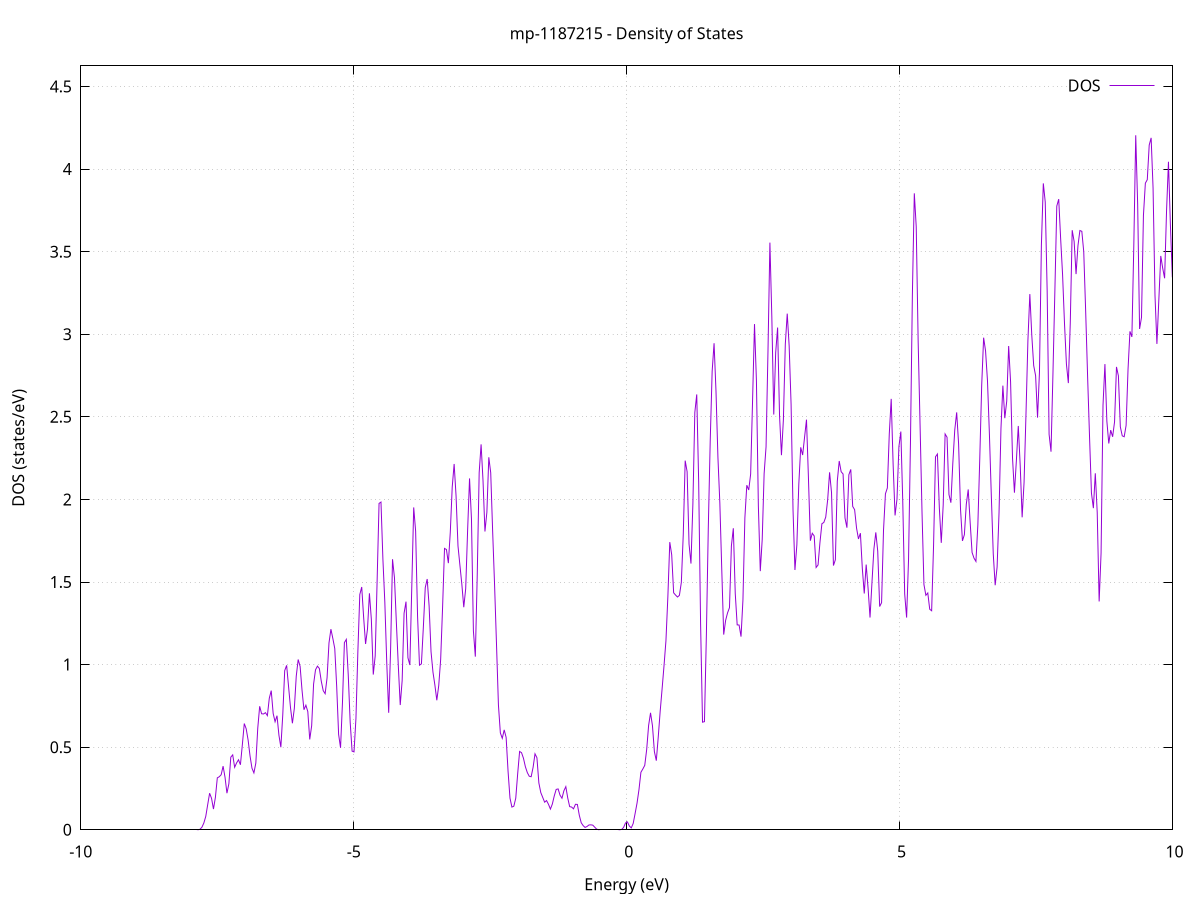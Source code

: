 set title 'mp-1187215 - Density of States'
set xlabel 'Energy (eV)'
set ylabel 'DOS (states/eV)'
set grid
set xrange [-10:10]
set yrange [0:4.625]
set xzeroaxis lt -1
set terminal png size 800,600
set output 'mp-1187215_dos_gnuplot.png'
plot '-' using 1:2 with lines title 'DOS'
-31.273100 0.000000
-31.237800 0.000000
-31.202600 0.000000
-31.167300 0.000000
-31.132000 0.000000
-31.096700 0.000000
-31.061500 0.000000
-31.026200 0.000000
-30.990900 0.000000
-30.955600 0.000000
-30.920400 0.000000
-30.885100 0.000000
-30.849800 0.000000
-30.814500 0.000000
-30.779300 0.000000
-30.744000 0.000000
-30.708700 0.000000
-30.673500 0.000000
-30.638200 0.000000
-30.602900 0.000000
-30.567600 0.000000
-30.532400 0.000000
-30.497100 0.000000
-30.461800 0.000000
-30.426500 0.000000
-30.391300 0.000000
-30.356000 0.000000
-30.320700 0.000000
-30.285400 0.000000
-30.250200 0.000000
-30.214900 0.000000
-30.179600 0.000000
-30.144400 0.000000
-30.109100 0.000000
-30.073800 0.000000
-30.038500 0.000000
-30.003300 0.000000
-29.968000 0.000000
-29.932700 0.000000
-29.897400 0.000000
-29.862200 0.000000
-29.826900 0.000000
-29.791600 0.000000
-29.756300 0.000000
-29.721100 0.000000
-29.685800 0.000000
-29.650500 0.000000
-29.615300 0.000000
-29.580000 0.000000
-29.544700 0.000000
-29.509400 0.000000
-29.474200 0.000000
-29.438900 0.000000
-29.403600 0.000000
-29.368300 0.000000
-29.333100 0.000000
-29.297800 0.000000
-29.262500 0.000000
-29.227200 0.000000
-29.192000 0.000000
-29.156700 0.000000
-29.121400 0.000000
-29.086200 0.000000
-29.050900 0.000000
-29.015600 0.000000
-28.980300 0.000000
-28.945100 0.000000
-28.909800 0.000000
-28.874500 0.000000
-28.839200 0.000000
-28.804000 0.000000
-28.768700 0.000000
-28.733400 0.000000
-28.698100 0.000000
-28.662900 0.000000
-28.627600 0.000000
-28.592300 0.000000
-28.557100 0.000000
-28.521800 0.000000
-28.486500 0.000000
-28.451200 0.000000
-28.416000 0.000000
-28.380700 0.000000
-28.345400 0.000000
-28.310100 0.000000
-28.274900 0.000000
-28.239600 0.000000
-28.204300 0.001400
-28.169000 0.064200
-28.133800 1.195400
-28.098500 9.196300
-28.063200 29.992400
-28.028000 43.701500
-27.992700 35.822700
-27.957400 27.526700
-27.922100 16.943000
-27.886900 5.019200
-27.851600 0.607800
-27.816300 0.029000
-27.781000 0.000500
-27.745800 0.000000
-27.710500 0.000000
-27.675200 0.000000
-27.639900 0.000000
-27.604700 0.000000
-27.569400 0.000000
-27.534100 0.000000
-27.498900 0.000000
-27.463600 0.000000
-27.428300 0.000000
-27.393000 0.000000
-27.357800 0.000000
-27.322500 0.000000
-27.287200 0.000000
-27.251900 0.000000
-27.216700 0.000000
-27.181400 0.000000
-27.146100 0.000000
-27.110800 0.000000
-27.075600 0.000000
-27.040300 0.000000
-27.005000 0.000000
-26.969800 0.000000
-26.934500 0.000000
-26.899200 0.000000
-26.863900 0.000000
-26.828700 0.000000
-26.793400 0.000000
-26.758100 0.000000
-26.722800 0.000000
-26.687600 0.000000
-26.652300 0.000000
-26.617000 0.000000
-26.581700 0.000000
-26.546500 0.000000
-26.511200 0.000000
-26.475900 0.000000
-26.440700 0.000000
-26.405400 0.000000
-26.370100 0.000000
-26.334800 0.000000
-26.299600 0.000000
-26.264300 0.000000
-26.229000 0.000000
-26.193700 0.000000
-26.158500 0.000000
-26.123200 0.000000
-26.087900 0.000000
-26.052600 0.000000
-26.017400 0.000000
-25.982100 0.000000
-25.946800 0.000000
-25.911600 0.000000
-25.876300 0.000000
-25.841000 0.000000
-25.805700 0.000000
-25.770500 0.000000
-25.735200 0.000000
-25.699900 0.000000
-25.664600 0.000000
-25.629400 0.000000
-25.594100 0.000000
-25.558800 0.000000
-25.523500 0.000000
-25.488300 0.000000
-25.453000 0.000000
-25.417700 0.000000
-25.382500 0.000000
-25.347200 0.000000
-25.311900 0.000000
-25.276600 0.000000
-25.241400 0.000000
-25.206100 0.000000
-25.170800 0.000000
-25.135500 0.000000
-25.100300 0.000000
-25.065000 0.000000
-25.029700 0.000000
-24.994400 0.000000
-24.959200 0.000000
-24.923900 0.000000
-24.888600 0.000000
-24.853400 0.000000
-24.818100 0.000000
-24.782800 0.000000
-24.747500 0.000000
-24.712300 0.000000
-24.677000 0.000000
-24.641700 0.000000
-24.606400 0.000000
-24.571200 0.000000
-24.535900 0.000000
-24.500600 0.000000
-24.465300 0.000000
-24.430100 0.000000
-24.394800 0.000000
-24.359500 0.000000
-24.324300 0.000000
-24.289000 0.000000
-24.253700 0.000000
-24.218400 0.000000
-24.183200 0.000000
-24.147900 0.000000
-24.112600 0.000000
-24.077300 0.000000
-24.042100 0.000000
-24.006800 0.000000
-23.971500 0.000000
-23.936200 0.000000
-23.901000 0.000000
-23.865700 0.000000
-23.830400 0.000000
-23.795200 0.000000
-23.759900 0.000000
-23.724600 0.000000
-23.689300 0.000000
-23.654100 0.000000
-23.618800 0.000000
-23.583500 0.000000
-23.548200 0.000000
-23.513000 0.000000
-23.477700 0.000000
-23.442400 0.000000
-23.407100 0.000000
-23.371900 0.000000
-23.336600 0.000000
-23.301300 0.000000
-23.266100 0.000000
-23.230800 0.000000
-23.195500 0.000000
-23.160200 0.000000
-23.125000 0.000000
-23.089700 0.000000
-23.054400 0.000000
-23.019100 0.000000
-22.983900 0.000000
-22.948600 0.000000
-22.913300 0.000000
-22.878000 0.000000
-22.842800 0.000000
-22.807500 0.000000
-22.772200 0.000000
-22.737000 0.000000
-22.701700 0.000000
-22.666400 0.000000
-22.631100 0.000000
-22.595900 0.000000
-22.560600 0.000000
-22.525300 0.000000
-22.490000 0.000000
-22.454800 0.000000
-22.419500 0.000000
-22.384200 0.000000
-22.348900 0.000000
-22.313700 0.000000
-22.278400 0.000000
-22.243100 0.000000
-22.207900 0.000000
-22.172600 0.000000
-22.137300 0.000000
-22.102000 0.000000
-22.066800 0.000000
-22.031500 0.000000
-21.996200 0.000000
-21.960900 0.000000
-21.925700 0.000000
-21.890400 0.000000
-21.855100 0.000000
-21.819800 0.000000
-21.784600 0.000000
-21.749300 0.000000
-21.714000 0.000000
-21.678800 0.000000
-21.643500 0.000000
-21.608200 0.000000
-21.572900 0.000000
-21.537700 0.000000
-21.502400 0.000000
-21.467100 0.000000
-21.431800 0.000000
-21.396600 0.000000
-21.361300 0.000000
-21.326000 0.000000
-21.290700 0.000000
-21.255500 0.000000
-21.220200 0.000000
-21.184900 0.000000
-21.149700 0.000000
-21.114400 0.000000
-21.079100 0.000000
-21.043800 0.000000
-21.008600 0.000000
-20.973300 0.000000
-20.938000 0.000000
-20.902700 0.000000
-20.867500 0.000000
-20.832200 0.000000
-20.796900 0.000000
-20.761600 0.000000
-20.726400 0.000000
-20.691100 0.000000
-20.655800 0.000000
-20.620600 0.000000
-20.585300 0.000000
-20.550000 0.000000
-20.514700 0.000000
-20.479500 0.000000
-20.444200 0.000000
-20.408900 0.000000
-20.373600 0.000000
-20.338400 0.000000
-20.303100 0.000000
-20.267800 0.000000
-20.232500 0.000000
-20.197300 0.000000
-20.162000 0.000000
-20.126700 0.000000
-20.091500 0.000000
-20.056200 0.000000
-20.020900 0.000000
-19.985600 0.000000
-19.950400 0.000000
-19.915100 0.000000
-19.879800 0.000000
-19.844500 0.000000
-19.809300 0.000000
-19.774000 0.000000
-19.738700 0.000000
-19.703400 0.000000
-19.668200 0.000000
-19.632900 0.000000
-19.597600 0.000000
-19.562400 0.000000
-19.527100 0.000000
-19.491800 0.000000
-19.456500 0.000000
-19.421300 0.000000
-19.386000 0.000000
-19.350700 0.000000
-19.315400 0.000000
-19.280200 0.000000
-19.244900 0.000000
-19.209600 0.000000
-19.174300 0.000000
-19.139100 0.000000
-19.103800 0.000000
-19.068500 0.000000
-19.033300 0.000000
-18.998000 0.000000
-18.962700 0.000000
-18.927400 0.000000
-18.892200 0.000000
-18.856900 0.000000
-18.821600 0.000000
-18.786300 0.000000
-18.751100 0.000000
-18.715800 0.000000
-18.680500 0.000000
-18.645200 0.000000
-18.610000 0.000000
-18.574700 0.000000
-18.539400 0.000000
-18.504200 0.000000
-18.468900 0.000000
-18.433600 0.000000
-18.398300 0.000000
-18.363100 0.000000
-18.327800 0.000000
-18.292500 0.000000
-18.257200 0.000000
-18.222000 0.000000
-18.186700 0.000000
-18.151400 0.000000
-18.116100 0.000000
-18.080900 0.000000
-18.045600 0.000000
-18.010300 0.000000
-17.975100 0.000000
-17.939800 0.000000
-17.904500 0.000000
-17.869200 0.000000
-17.834000 0.000000
-17.798700 0.000000
-17.763400 0.000000
-17.728100 0.000000
-17.692900 0.000000
-17.657600 0.000000
-17.622300 0.000000
-17.587000 0.000000
-17.551800 0.000000
-17.516500 0.000000
-17.481200 0.000000
-17.446000 0.000000
-17.410700 0.000000
-17.375400 0.000000
-17.340100 0.000000
-17.304900 0.000000
-17.269600 0.000000
-17.234300 0.000000
-17.199000 0.000000
-17.163800 0.000000
-17.128500 0.000000
-17.093200 0.000000
-17.057900 0.000000
-17.022700 0.000000
-16.987400 0.000000
-16.952100 0.000000
-16.916900 0.000000
-16.881600 0.000000
-16.846300 0.000000
-16.811000 0.000000
-16.775800 0.000000
-16.740500 0.000000
-16.705200 0.000000
-16.669900 0.000000
-16.634700 0.000000
-16.599400 0.000000
-16.564100 0.000000
-16.528800 0.000000
-16.493600 0.000000
-16.458300 0.000000
-16.423000 0.000000
-16.387800 0.000000
-16.352500 0.000000
-16.317200 0.000000
-16.281900 0.000000
-16.246700 0.000000
-16.211400 0.000000
-16.176100 0.000000
-16.140800 0.000000
-16.105600 0.000000
-16.070300 0.000000
-16.035000 0.000000
-15.999700 0.000000
-15.964500 0.000000
-15.929200 0.000000
-15.893900 0.000000
-15.858700 0.000000
-15.823400 0.000000
-15.788100 0.000000
-15.752800 0.000000
-15.717600 0.000000
-15.682300 0.000000
-15.647000 0.000000
-15.611700 0.000000
-15.576500 0.000000
-15.541200 0.000000
-15.505900 0.000000
-15.470600 0.000000
-15.435400 0.000000
-15.400100 0.000000
-15.364800 0.000000
-15.329600 0.000000
-15.294300 0.000000
-15.259000 0.000000
-15.223700 0.000000
-15.188500 0.000000
-15.153200 0.000000
-15.117900 0.000000
-15.082600 0.000000
-15.047400 0.000000
-15.012100 0.000000
-14.976800 0.000000
-14.941500 0.000000
-14.906300 0.000000
-14.871000 0.000000
-14.835700 0.000000
-14.800500 0.000000
-14.765200 0.000000
-14.729900 0.000000
-14.694600 0.000000
-14.659400 0.000000
-14.624100 0.000000
-14.588800 0.000000
-14.553500 0.000000
-14.518300 0.000000
-14.483000 0.000000
-14.447700 0.000000
-14.412400 0.000000
-14.377200 0.000000
-14.341900 0.000000
-14.306600 0.000000
-14.271400 0.000000
-14.236100 0.000000
-14.200800 0.000000
-14.165500 0.000000
-14.130300 0.000000
-14.095000 0.000000
-14.059700 0.000000
-14.024400 0.000000
-13.989200 0.000000
-13.953900 0.000000
-13.918600 0.000000
-13.883300 0.000000
-13.848100 0.000000
-13.812800 0.000000
-13.777500 0.000000
-13.742300 0.000000
-13.707000 0.000000
-13.671700 0.000000
-13.636400 0.000000
-13.601200 0.000000
-13.565900 0.000000
-13.530600 0.000000
-13.495300 0.000000
-13.460100 0.000000
-13.424800 0.000000
-13.389500 0.000000
-13.354200 0.000000
-13.319000 0.000000
-13.283700 0.000000
-13.248400 0.000000
-13.213200 0.000000
-13.177900 0.000000
-13.142600 0.000000
-13.107300 0.000000
-13.072100 0.000000
-13.036800 0.000000
-13.001500 0.000000
-12.966200 0.000000
-12.931000 0.000000
-12.895700 0.000000
-12.860400 0.000000
-12.825100 0.000000
-12.789900 0.000000
-12.754600 0.000000
-12.719300 0.000000
-12.684100 0.000000
-12.648800 0.000000
-12.613500 0.000000
-12.578200 0.000000
-12.543000 0.000000
-12.507700 0.000000
-12.472400 0.000000
-12.437100 0.000000
-12.401900 0.000000
-12.366600 0.000000
-12.331300 0.000000
-12.296000 0.000000
-12.260800 0.000000
-12.225500 0.000000
-12.190200 0.000000
-12.155000 0.000000
-12.119700 0.000000
-12.084400 0.000000
-12.049100 0.000000
-12.013900 0.000000
-11.978600 0.000000
-11.943300 0.000000
-11.908000 0.000000
-11.872800 0.000000
-11.837500 0.000000
-11.802200 0.000000
-11.766900 0.000000
-11.731700 0.000000
-11.696400 0.000000
-11.661100 0.000000
-11.625900 0.000000
-11.590600 0.000000
-11.555300 0.000000
-11.520000 0.000000
-11.484800 0.000000
-11.449500 0.000000
-11.414200 0.000000
-11.378900 0.000000
-11.343700 0.000000
-11.308400 0.000000
-11.273100 0.000000
-11.237800 0.000000
-11.202600 0.000000
-11.167300 0.000000
-11.132000 0.000000
-11.096800 0.000000
-11.061500 0.000000
-11.026200 0.000000
-10.990900 0.000000
-10.955700 0.000000
-10.920400 0.000000
-10.885100 0.000000
-10.849800 0.000000
-10.814600 0.000000
-10.779300 0.000000
-10.744000 0.000000
-10.708700 0.000000
-10.673500 0.000000
-10.638200 0.000000
-10.602900 0.000000
-10.567700 0.000000
-10.532400 0.000000
-10.497100 0.000000
-10.461800 0.000000
-10.426600 0.000000
-10.391300 0.000000
-10.356000 0.000000
-10.320700 0.000000
-10.285500 0.000000
-10.250200 0.000000
-10.214900 0.000000
-10.179600 0.000000
-10.144400 0.000000
-10.109100 0.000000
-10.073800 0.000000
-10.038600 0.000000
-10.003300 0.000000
-9.968000 0.000000
-9.932700 0.000000
-9.897500 0.000000
-9.862200 0.000000
-9.826900 0.000000
-9.791600 0.000000
-9.756400 0.000000
-9.721100 0.000000
-9.685800 0.000000
-9.650500 0.000000
-9.615300 0.000000
-9.580000 0.000000
-9.544700 0.000000
-9.509500 0.000000
-9.474200 0.000000
-9.438900 0.000000
-9.403600 0.000000
-9.368400 0.000000
-9.333100 0.000000
-9.297800 0.000000
-9.262500 0.000000
-9.227300 0.000000
-9.192000 0.000000
-9.156700 0.000000
-9.121400 0.000000
-9.086200 0.000000
-9.050900 0.000000
-9.015600 0.000000
-8.980400 0.000000
-8.945100 0.000000
-8.909800 0.000000
-8.874500 0.000000
-8.839300 0.000000
-8.804000 0.000000
-8.768700 0.000000
-8.733400 0.000000
-8.698200 0.000000
-8.662900 0.000000
-8.627600 0.000000
-8.592300 0.000000
-8.557100 0.000000
-8.521800 0.000000
-8.486500 0.000000
-8.451300 0.000000
-8.416000 0.000000
-8.380700 0.000000
-8.345400 0.000000
-8.310200 0.000000
-8.274900 0.000000
-8.239600 0.000000
-8.204300 0.000000
-8.169100 0.000000
-8.133800 0.000000
-8.098500 0.000000
-8.063200 0.000000
-8.028000 0.000000
-7.992700 0.000000
-7.957400 0.000000
-7.922200 0.000000
-7.886900 0.000000
-7.851600 0.000200
-7.816300 0.003000
-7.781100 0.015400
-7.745800 0.040900
-7.710500 0.081100
-7.675200 0.152100
-7.640000 0.221400
-7.604700 0.190400
-7.569400 0.125500
-7.534100 0.196100
-7.498900 0.314400
-7.463600 0.321000
-7.428300 0.333200
-7.393100 0.385300
-7.357800 0.318000
-7.322500 0.221500
-7.287200 0.278400
-7.252000 0.439600
-7.216700 0.453500
-7.181400 0.378300
-7.146100 0.404600
-7.110900 0.423800
-7.075600 0.393700
-7.040300 0.514800
-7.005000 0.643200
-6.969800 0.611200
-6.934500 0.542600
-6.899200 0.446200
-6.864000 0.372800
-6.828700 0.344300
-6.793400 0.403600
-6.758100 0.614700
-6.722900 0.747700
-6.687600 0.702400
-6.652300 0.701100
-6.617000 0.709100
-6.581800 0.691100
-6.546500 0.796700
-6.511200 0.842600
-6.475900 0.704400
-6.440700 0.654000
-6.405400 0.690700
-6.370100 0.572400
-6.334900 0.499800
-6.299600 0.697200
-6.264300 0.963700
-6.229000 0.995500
-6.193800 0.867800
-6.158500 0.740200
-6.123200 0.644900
-6.087900 0.734900
-6.052700 0.930100
-6.017400 1.030900
-5.982100 0.989300
-5.946800 0.844300
-5.911600 0.726700
-5.876300 0.754300
-5.841000 0.715400
-5.805800 0.546900
-5.770500 0.629800
-5.735200 0.882100
-5.699900 0.968500
-5.664700 0.990700
-5.629400 0.976500
-5.594100 0.899200
-5.558800 0.842300
-5.523600 0.823700
-5.488300 0.920000
-5.453000 1.131200
-5.417700 1.214600
-5.382500 1.158400
-5.347200 1.097100
-5.311900 0.866900
-5.276700 0.577500
-5.241400 0.496500
-5.206100 0.769800
-5.170800 1.133100
-5.135600 1.152700
-5.100300 0.938900
-5.065000 0.651300
-5.029700 0.476000
-4.994500 0.471600
-4.959200 0.674000
-4.923900 1.080400
-4.888600 1.424200
-4.853400 1.469800
-4.818100 1.285100
-4.782800 1.124900
-4.747600 1.215800
-4.712300 1.431800
-4.677000 1.273900
-4.641700 0.939800
-4.606500 1.053000
-4.571200 1.507700
-4.535900 1.976000
-4.500600 1.984100
-4.465400 1.638600
-4.430100 1.377600
-4.394800 1.012400
-4.359500 0.708400
-4.324300 1.094300
-4.289000 1.638100
-4.253700 1.526700
-4.218500 1.253200
-4.183200 0.993500
-4.147900 0.755200
-4.112600 0.903600
-4.077400 1.311100
-4.042100 1.381200
-4.006800 1.041500
-3.971500 0.997600
-3.936300 1.471000
-3.901000 1.951700
-3.865700 1.808200
-3.830400 1.293600
-3.795200 0.996500
-3.759900 1.004500
-3.724600 1.224900
-3.689400 1.466200
-3.654100 1.518200
-3.618800 1.355000
-3.583500 1.078000
-3.548300 0.954400
-3.513000 0.876100
-3.477700 0.784200
-3.442400 0.873300
-3.407200 1.031300
-3.371900 1.347800
-3.336600 1.703500
-3.301300 1.696700
-3.266100 1.614400
-3.230800 1.802100
-3.195500 2.074400
-3.160300 2.214700
-3.125000 2.020200
-3.089700 1.718300
-3.054400 1.601400
-3.019200 1.486800
-2.983900 1.347600
-2.948600 1.459400
-2.913300 1.814200
-2.878100 2.127300
-2.842800 1.881500
-2.807500 1.204400
-2.772200 1.048200
-2.737000 1.544100
-2.701700 2.162300
-2.666400 2.333400
-2.631200 2.113000
-2.595900 1.806000
-2.560600 1.922000
-2.525300 2.255300
-2.490100 2.161400
-2.454800 1.806700
-2.419500 1.481800
-2.384200 1.123300
-2.349000 0.756100
-2.313700 0.586500
-2.278400 0.553600
-2.243100 0.604800
-2.207900 0.559500
-2.172600 0.354700
-2.137300 0.191900
-2.102100 0.137400
-2.066800 0.142700
-2.031500 0.191200
-1.996200 0.339600
-1.961000 0.474300
-1.925700 0.466600
-1.890400 0.433200
-1.855100 0.381800
-1.819900 0.346400
-1.784600 0.324100
-1.749300 0.321300
-1.714000 0.377800
-1.678800 0.459800
-1.643500 0.436100
-1.608200 0.283400
-1.573000 0.225300
-1.537700 0.196200
-1.502400 0.167000
-1.467100 0.176900
-1.431900 0.154100
-1.396600 0.125400
-1.361300 0.155800
-1.326000 0.205100
-1.290800 0.244400
-1.255500 0.247400
-1.220200 0.209400
-1.184900 0.191000
-1.149700 0.235900
-1.114400 0.261100
-1.079100 0.192500
-1.043900 0.140200
-1.008600 0.137600
-0.973300 0.126800
-0.938000 0.154200
-0.902800 0.153500
-0.867500 0.088100
-0.832200 0.042600
-0.796900 0.025300
-0.761700 0.014200
-0.726400 0.019700
-0.691100 0.029000
-0.655800 0.029900
-0.620600 0.028100
-0.585300 0.015900
-0.550000 0.003900
-0.514800 0.000400
-0.479500 0.000000
-0.444200 0.000000
-0.408900 0.000000
-0.373700 0.000000
-0.338400 0.000000
-0.303100 0.000000
-0.267800 0.000000
-0.232600 0.000000
-0.197300 0.000000
-0.162000 0.000000
-0.126700 0.000100
-0.091500 0.002000
-0.056200 0.014200
-0.020900 0.041200
0.014300 0.047500
0.049600 0.022600
0.084900 0.011500
0.120200 0.038500
0.155400 0.098900
0.190700 0.162000
0.226000 0.243400
0.261300 0.348100
0.296500 0.367900
0.331800 0.390100
0.367100 0.485900
0.402400 0.631400
0.437600 0.708000
0.472900 0.630100
0.508200 0.473100
0.543400 0.418500
0.578700 0.560600
0.614000 0.716000
0.649300 0.852200
0.684500 0.992400
0.719800 1.143600
0.755100 1.410600
0.790400 1.741600
0.825600 1.664400
0.860900 1.434700
0.896200 1.421100
0.931500 1.409200
0.966700 1.419400
1.002000 1.497900
1.037300 1.788100
1.072500 2.235000
1.107800 2.168100
1.143100 1.729700
1.178400 1.611700
1.213600 1.973200
1.248900 2.526300
1.284200 2.635800
1.319500 2.106000
1.354700 1.247100
1.390000 0.651500
1.425300 0.654600
1.460600 1.178600
1.495800 1.826600
1.531100 2.354800
1.566400 2.775100
1.601600 2.945900
1.636900 2.654500
1.672200 2.255100
1.707500 1.977700
1.742700 1.573800
1.778000 1.181700
1.813300 1.267800
1.848600 1.313200
1.883800 1.344700
1.919100 1.718800
1.954400 1.825500
1.989700 1.430500
2.024900 1.240600
2.060200 1.239600
2.095500 1.169400
2.130700 1.392200
2.166000 1.888300
2.201300 2.086200
2.236600 2.057200
2.271800 2.153900
2.307100 2.600900
2.342400 3.061700
2.377700 2.717600
2.412900 1.962300
2.448200 1.565900
2.483500 1.756900
2.518800 2.157000
2.554000 2.318600
2.589300 2.897400
2.624600 3.554800
2.659800 3.104200
2.695100 2.514100
2.730400 2.889200
2.765700 3.040800
2.800900 2.508200
2.836200 2.267900
2.871500 2.482500
2.906800 2.940300
2.942000 3.125100
2.977300 2.929200
3.012600 2.576000
3.047900 1.938000
3.083100 1.572800
3.118400 1.725400
3.153700 2.091100
3.188900 2.315500
3.224200 2.268900
3.259500 2.376800
3.294800 2.483100
3.330000 2.136000
3.365300 1.750200
3.400600 1.795200
3.435900 1.778900
3.471100 1.588000
3.506400 1.603100
3.541700 1.739800
3.577000 1.853000
3.612200 1.860500
3.647500 1.893100
3.682800 1.998700
3.718000 2.164100
3.753300 2.042300
3.788600 1.599700
3.823900 1.634900
3.859100 2.110900
3.894400 2.232600
3.929700 2.167900
3.965000 2.154100
4.000200 1.888000
4.035500 1.829000
4.070800 2.149400
4.106100 2.181900
4.141300 1.957800
4.176600 1.937900
4.211900 1.826500
4.247100 1.760700
4.282400 1.795700
4.317700 1.581400
4.353000 1.430700
4.388200 1.605800
4.423500 1.459800
4.458800 1.285000
4.494100 1.495800
4.529300 1.698500
4.564600 1.800600
4.599900 1.686900
4.635200 1.351500
4.670400 1.374900
4.705700 1.812500
4.741000 2.034300
4.776200 2.069500
4.811500 2.397000
4.846800 2.609000
4.882100 2.210300
4.917300 1.903100
4.952600 2.001500
4.987900 2.319700
5.023200 2.411000
5.058400 1.987900
5.093700 1.427900
5.129000 1.284900
5.164300 1.636000
5.199500 2.346100
5.234800 3.242100
5.270100 3.853400
5.305300 3.650400
5.340600 2.954900
5.375900 2.446000
5.411200 1.922400
5.446400 1.485100
5.481700 1.419700
5.517000 1.433700
5.552300 1.335200
5.587500 1.326100
5.622800 1.722600
5.658100 2.258000
5.693400 2.275000
5.728600 1.948400
5.763900 1.737100
5.799200 1.966300
5.834400 2.396300
5.869700 2.376500
5.905000 2.029600
5.940300 1.980300
5.975500 2.219500
6.010800 2.419700
6.046100 2.527100
6.081400 2.337100
6.116600 1.940800
6.151900 1.749000
6.187200 1.786500
6.222500 1.971300
6.257700 2.060500
6.293000 1.861900
6.328300 1.678900
6.363500 1.644600
6.398800 1.624700
6.434100 1.845500
6.469400 2.248700
6.504600 2.691900
6.539900 2.979400
6.575200 2.899600
6.610500 2.718200
6.645700 2.397400
6.681000 2.021400
6.716300 1.670400
6.751500 1.480500
6.786800 1.590900
6.822100 1.920200
6.857400 2.428400
6.892600 2.689200
6.927900 2.492000
6.963200 2.595400
6.998500 2.928800
7.033700 2.711600
7.069000 2.252300
7.104300 2.041000
7.139600 2.233500
7.174800 2.444700
7.210100 2.204600
7.245400 1.892000
7.280600 2.102200
7.315900 2.517000
7.351200 2.962800
7.386500 3.243400
7.421700 2.995900
7.457000 2.810600
7.492300 2.749100
7.527600 2.495300
7.562800 2.770000
7.598100 3.539400
7.633400 3.913700
7.668700 3.800900
7.703900 3.262700
7.739200 2.394500
7.774500 2.289100
7.809700 2.758100
7.845000 3.260500
7.880300 3.776200
7.915600 3.818300
7.950800 3.579100
7.986100 3.361800
8.021400 3.065200
8.056700 2.819800
8.091900 2.704500
8.127200 3.067300
8.162500 3.630100
8.197800 3.562100
8.233000 3.364300
8.268300 3.537000
8.303600 3.628300
8.338800 3.623400
8.374100 3.499400
8.409400 3.138000
8.444700 2.744600
8.479900 2.381800
8.515200 2.038700
8.550500 1.947400
8.585800 2.158300
8.621000 1.921100
8.656300 1.382300
8.691600 1.675800
8.726900 2.570100
8.762100 2.819500
8.797400 2.474400
8.832700 2.338900
8.867900 2.419700
8.903200 2.379300
8.938500 2.469900
8.973800 2.802400
9.009000 2.748200
9.044300 2.439300
9.079600 2.385100
9.114900 2.379600
9.150100 2.448100
9.185400 2.787700
9.220700 3.017700
9.256000 2.984100
9.291200 3.537700
9.326500 4.204800
9.361800 3.787100
9.397000 3.032200
9.432300 3.102200
9.467600 3.719600
9.502900 3.914800
9.538100 3.936000
9.573400 4.145600
9.608700 4.189200
9.644000 3.885000
9.679200 3.237100
9.714500 2.941500
9.749800 3.209900
9.785100 3.474300
9.820300 3.400700
9.855600 3.339100
9.890900 3.745500
9.926100 4.044500
9.961400 3.664800
9.996700 3.347600
10.032000 3.295800
10.067200 3.189600
10.102500 3.333700
10.137800 3.639900
10.173100 3.594800
10.208300 3.303900
10.243600 3.012300
10.278900 2.867800
10.314200 3.210100
10.349400 3.472300
10.384700 3.038100
10.420000 2.576600
10.455200 2.614500
10.490500 2.726700
10.525800 2.417000
10.561100 2.259200
10.596300 2.869900
10.631600 3.462300
10.666900 3.213800
10.702200 2.478700
10.737400 2.054200
10.772700 2.261300
10.808000 2.590300
10.843300 2.943100
10.878500 3.918800
10.913800 4.578600
10.949100 3.928200
10.984300 3.201300
11.019600 3.332700
11.054900 3.777500
11.090200 4.110600
11.125400 3.998700
11.160700 3.713200
11.196000 3.458000
11.231300 2.907000
11.266500 2.525500
11.301800 2.334800
11.337100 2.137200
11.372400 2.576400
11.407600 3.756800
11.442900 4.719300
11.478200 4.627700
11.513400 3.811600
11.548700 2.922200
11.584000 2.505300
11.619300 2.818300
11.654500 3.186900
11.689800 3.233200
11.725100 3.276800
11.760400 3.471400
11.795600 3.190500
11.830900 2.514900
11.866200 2.282700
11.901500 2.125400
11.936700 1.742600
11.972000 1.627700
12.007300 1.746800
12.042500 1.744500
12.077800 1.627900
12.113100 1.420800
12.148400 1.512200
12.183600 1.808200
12.218900 1.480800
12.254200 1.053600
12.289500 1.081300
12.324700 1.288600
12.360000 1.539700
12.395300 1.764900
12.430600 1.791000
12.465800 1.779600
12.501100 1.889600
12.536400 1.665800
12.571600 1.250200
12.606900 0.922100
12.642200 0.561500
12.677500 0.534500
12.712700 0.889000
12.748000 1.248600
12.783300 1.499700
12.818600 1.566400
12.853800 1.473900
12.889100 1.329900
12.924400 1.230600
12.959700 1.180400
12.994900 1.228300
13.030200 1.147000
13.065500 0.845400
13.100700 0.703600
13.136000 0.761200
13.171300 0.723500
13.206600 0.770300
13.241800 0.960200
13.277100 0.976900
13.312400 0.930100
13.347700 0.897300
13.382900 0.860300
13.418200 0.851600
13.453500 0.888900
13.488800 0.936300
13.524000 0.909800
13.559300 0.784900
13.594600 0.699700
13.629800 0.788000
13.665100 0.734200
13.700400 0.538600
13.735700 0.549000
13.770900 0.706000
13.806200 0.728600
13.841500 0.697500
13.876800 0.875500
13.912000 1.233000
13.947300 1.318900
13.982600 1.283300
14.017900 1.302900
14.053100 1.250200
14.088400 1.529700
14.123700 1.992600
14.158900 2.056800
14.194200 1.948600
14.229500 2.162400
14.264800 2.585700
14.300000 2.937600
14.335300 2.634200
14.370600 1.932300
14.405900 1.864700
14.441100 2.024100
14.476400 1.776500
14.511700 1.645300
14.547000 1.587700
14.582200 1.504600
14.617500 1.679500
14.652800 1.904100
14.688000 1.834600
14.723300 1.518500
14.758600 1.392400
14.793900 1.536100
14.829100 1.776500
14.864400 1.858100
14.899700 1.472800
14.935000 1.185400
14.970200 1.571000
15.005500 2.010600
15.040800 1.965400
15.076100 1.622300
15.111300 1.291800
15.146600 1.134300
15.181900 0.956100
15.217100 0.951000
15.252400 1.212400
15.287700 1.116500
15.323000 0.947600
15.358200 1.139000
15.393500 1.126200
15.428800 1.023000
15.464100 1.437000
15.499300 1.876500
15.534600 1.784700
15.569900 1.455400
15.605200 1.313300
15.640400 1.257000
15.675700 1.065900
15.711000 1.058200
15.746200 1.480800
15.781500 1.867700
15.816800 1.675800
15.852100 1.257300
15.887300 0.895500
15.922600 0.868200
15.957900 1.399000
15.993200 1.684500
16.028400 1.193900
16.063700 0.796300
16.099000 1.059400
16.134300 1.636600
16.169500 1.709100
16.204800 1.395700
16.240100 1.362000
16.275300 1.402000
16.310600 1.391400
16.345900 1.525300
16.381200 1.474100
16.416400 1.397600
16.451700 1.848800
16.487000 2.316600
16.522300 2.267000
16.557500 1.875000
16.592800 1.563400
16.628100 1.692600
16.663400 2.015300
16.698600 2.291500
16.733900 2.509800
16.769200 2.365200
16.804400 1.867000
16.839700 1.756000
16.875000 1.948000
16.910300 1.541000
16.945500 0.900800
16.980800 0.822300
17.016100 1.197600
17.051400 1.618600
17.086600 2.001900
17.121900 2.116700
17.157200 1.941700
17.192500 1.867900
17.227700 1.954000
17.263000 1.980100
17.298300 1.992000
17.333500 2.075100
17.368800 2.185000
17.404100 2.388600
17.439400 2.382900
17.474600 2.228200
17.509900 2.240600
17.545200 2.198700
17.580500 2.179200
17.615700 2.863600
17.651000 3.771700
17.686300 3.784300
17.721600 3.566600
17.756800 3.526100
17.792100 3.151200
17.827400 2.625800
17.862600 2.643400
17.897900 2.920800
17.933200 3.131000
17.968500 3.278400
18.003700 3.022300
18.039000 2.768100
18.074300 2.564900
18.109600 2.424100
18.144800 2.763200
18.180100 3.299400
18.215400 3.680100
18.250700 3.679300
18.285900 3.291900
18.321200 2.947500
18.356500 3.040600
18.391700 3.384200
18.427000 3.218800
18.462300 2.736100
18.497600 2.557000
18.532800 2.605800
18.568100 3.094500
18.603400 3.787500
18.638700 3.998900
18.673900 5.228000
18.709200 12.635400
18.744500 22.784700
18.779800 19.958100
18.815000 8.978300
18.850300 3.367000
18.885600 2.309500
18.920800 2.168900
18.956100 1.824500
18.991400 1.681000
19.026700 2.057800
19.061900 2.542000
19.097200 2.717400
19.132500 2.397600
19.167800 2.239300
19.203000 2.537900
19.238300 3.040900
19.273600 3.309800
19.308900 2.876400
19.344100 2.431400
19.379400 2.600300
19.414700 3.434400
19.449900 4.199600
19.485200 4.130200
19.520500 3.471900
19.555800 2.628200
19.591000 2.209100
19.626300 2.121100
19.661600 1.982300
19.696900 2.013500
19.732100 1.994400
19.767400 2.005900
19.802700 2.616100
19.838000 3.022700
19.873200 2.703800
19.908500 2.589900
19.943800 2.855700
19.979000 2.785500
20.014300 2.187000
20.049600 1.667300
20.084900 2.023400
20.120100 2.920200
20.155400 3.168100
20.190700 2.806100
20.226000 2.675400
20.261200 2.939000
20.296500 2.912300
20.331800 2.446800
20.367100 2.086700
20.402300 1.961800
20.437600 1.858900
20.472900 1.512600
20.508100 1.283600
20.543400 1.545500
20.578700 2.066100
20.614000 2.111300
20.649200 1.754300
20.684500 1.502400
20.719800 1.456900
20.755100 1.558600
20.790300 1.519700
20.825600 1.445800
20.860900 1.771200
20.896200 2.220600
20.931400 2.510900
20.966700 2.595300
21.002000 2.787700
21.037200 3.087300
21.072500 3.315300
21.107800 3.190700
21.143100 2.657800
21.178300 2.423500
21.213600 2.442600
21.248900 2.435700
21.284200 2.718900
21.319400 3.106000
21.354700 3.248000
21.390000 3.321800
21.425300 3.099700
21.460500 2.619900
21.495800 2.142400
21.531100 2.038300
21.566300 2.168100
21.601600 2.245800
21.636900 2.206000
21.672200 2.026600
21.707400 2.132200
21.742700 2.665800
21.778000 3.189700
21.813300 3.565300
21.848500 3.421800
21.883800 2.811600
21.919100 2.580800
21.954400 2.880200
21.989600 3.080100
22.024900 2.948100
22.060200 2.729100
22.095400 2.455800
22.130700 2.445000
22.166000 2.642400
22.201300 3.093800
22.236500 3.481900
22.271800 3.345100
22.307100 2.850400
22.342400 2.410300
22.377600 2.510000
22.412900 2.747100
22.448200 2.911500
22.483500 2.795000
22.518700 2.480500
22.554000 2.462200
22.589300 2.529800
22.624500 2.273800
22.659800 2.236100
22.695100 2.473400
22.730400 2.559400
22.765600 2.625800
22.800900 2.846300
22.836200 3.237500
22.871500 3.646100
22.906700 3.228200
22.942000 2.354400
22.977300 2.090100
23.012600 2.291000
23.047800 2.169000
23.083100 1.812600
23.118400 1.706300
23.153600 1.798700
23.188900 2.183300
23.224200 2.625600
23.259500 3.138500
23.294700 3.763000
23.330000 3.584100
23.365300 3.080800
23.400600 3.249200
23.435800 3.320000
23.471100 2.681200
23.506400 2.272100
23.541700 2.337400
23.576900 1.970300
23.612200 1.793800
23.647500 2.158800
23.682700 2.094300
23.718000 1.720400
23.753300 1.917300
23.788600 2.339000
23.823800 1.948600
23.859100 1.643000
23.894400 2.348900
23.929700 3.307300
23.964900 3.627900
24.000200 2.973500
24.035500 2.072400
24.070800 1.992200
24.106000 2.640000
24.141300 3.272500
24.176600 3.310800
24.211800 3.072500
24.247100 3.001500
24.282400 2.784900
24.317700 2.301900
24.352900 2.106900
24.388200 2.554000
24.423500 3.078400
24.458800 3.014200
24.494000 2.853600
24.529300 2.693300
24.564600 2.401100
24.599900 2.408400
24.635100 2.582400
24.670400 2.523500
24.705700 2.336700
24.740900 2.579700
24.776200 3.345500
24.811500 3.856900
24.846800 3.536900
24.882000 3.248900
24.917300 3.451400
24.952600 3.525200
24.987900 3.255600
25.023100 2.641500
25.058400 2.237000
25.093700 1.972400
25.129000 1.444800
25.164200 1.173300
25.199500 1.651900
25.234800 2.417100
25.270000 2.697300
25.305300 2.538900
25.340600 2.391900
25.375900 2.217000
25.411100 2.357100
25.446400 2.847600
25.481700 3.087900
25.517000 3.194000
25.552200 3.177800
25.587500 2.651300
25.622800 2.140600
25.658100 2.040800
25.693300 2.254900
25.728600 2.546800
25.763900 2.759300
25.799100 2.689600
25.834400 2.705400
25.869700 3.287700
25.905000 3.850900
25.940200 3.995600
25.975500 3.759200
26.010800 3.376800
26.046100 3.075900
26.081300 3.303800
26.116600 3.744700
26.151900 3.572100
26.187200 3.110300
26.222400 3.007800
26.257700 2.787300
26.293000 2.441400
26.328200 2.412000
26.363500 2.472700
26.398800 2.547000
26.434100 2.632600
26.469300 2.711300
26.504600 2.712800
26.539900 2.473900
26.575200 2.347800
26.610400 2.540100
26.645700 2.902900
26.681000 2.944700
26.716300 3.010100
26.751500 3.455500
26.786800 3.997500
26.822100 3.729400
26.857300 2.651200
26.892600 2.435900
26.927900 3.114000
26.963200 3.549700
26.998400 3.364100
27.033700 2.770300
27.069000 2.389600
27.104300 2.326500
27.139500 2.610500
27.174800 2.854600
27.210100 2.725800
27.245400 2.382100
27.280600 1.750900
27.315900 1.440300
27.351200 1.647900
27.386400 1.852400
27.421700 2.090600
27.457000 2.763900
27.492300 3.395700
27.527500 3.819800
27.562800 3.905400
27.598100 3.808400
27.633400 3.516800
27.668600 3.275800
27.703900 3.374700
27.739200 3.172800
27.774500 2.758600
27.809700 2.672100
27.845000 2.884800
27.880300 3.069800
27.915500 2.778400
27.950800 2.192700
27.986100 2.122000
28.021400 2.473700
28.056600 2.858200
28.091900 2.896100
28.127200 2.859600
28.162500 3.214400
28.197700 3.635000
28.233000 3.644000
28.268300 3.395600
28.303600 3.076100
28.338800 2.765800
28.374100 2.545200
28.409400 2.520700
28.444600 2.477700
28.479900 2.340800
28.515200 2.340000
28.550500 2.426200
28.585700 2.413300
28.621000 2.687600
28.656300 3.266900
28.691600 3.605900
28.726800 3.681300
28.762100 3.515000
28.797400 3.241100
28.832700 2.974500
28.867900 2.785400
28.903200 2.801200
28.938500 2.757700
28.973700 2.899200
29.009000 3.184100
29.044300 3.044000
29.079600 2.769300
29.114800 2.902300
29.150100 2.775100
29.185400 2.323700
29.220700 2.340500
29.255900 2.855400
29.291200 3.314200
29.326500 3.498700
29.361800 3.448400
29.397000 2.997600
29.432300 2.743100
29.467600 3.291000
29.502800 3.922600
29.538100 3.989800
29.573400 3.352200
29.608700 2.787200
29.643900 3.118300
29.679200 3.637500
29.714500 3.370100
29.749800 2.847200
29.785000 2.912500
29.820300 3.031800
29.855600 3.136900
29.890900 3.302300
29.926100 3.288500
29.961400 3.259900
29.996700 3.247600
30.031900 3.096100
30.067200 2.901400
30.102500 2.760300
30.137800 2.791900
30.173000 3.026800
30.208300 3.138800
30.243600 3.156700
30.278900 3.110200
30.314100 3.000600
30.349400 2.707800
30.384700 2.639000
30.420000 3.247100
30.455200 3.949000
30.490500 3.922800
30.525800 2.991600
30.561000 2.147800
30.596300 2.048400
30.631600 1.924600
30.666900 1.752000
30.702100 2.265200
30.737400 3.074300
30.772700 3.572700
30.808000 4.228500
30.843200 4.318400
30.878500 3.361900
30.913800 2.642500
30.949100 2.511600
30.984300 2.487500
31.019600 2.483900
31.054900 2.766400
31.090100 3.449500
31.125400 3.850100
31.160700 3.586200
31.196000 3.460700
31.231200 3.645400
31.266500 3.213300
31.301800 2.256200
31.337100 1.816700
31.372300 2.146200
31.407600 2.513800
31.442900 2.413600
31.478200 2.337800
31.513400 2.732800
31.548700 3.091900
31.584000 3.401300
31.619200 3.894500
31.654500 3.865500
31.689800 3.333700
31.725100 2.846900
31.760300 2.805500
31.795600 3.011200
31.830900 3.069800
31.866200 2.996100
31.901400 3.157500
31.936700 3.434300
31.972000 3.577600
32.007300 3.719800
32.042500 3.495500
32.077800 3.308500
32.113100 3.144200
32.148300 2.813300
32.183600 2.773100
32.218900 2.987100
32.254200 3.481800
32.289400 3.838500
32.324700 3.227600
32.360000 2.735600
32.395300 2.977200
32.430500 3.083500
32.465800 3.271100
32.501100 3.947800
32.536400 4.124000
32.571600 3.690400
32.606900 3.274300
32.642200 3.582500
32.677400 4.140200
32.712700 3.192500
32.748000 1.813900
32.783300 1.892800
32.818500 2.861500
32.853800 3.306000
32.889100 3.659700
32.924400 4.266400
32.959600 3.863400
32.994900 3.119200
33.030200 2.906900
33.065500 2.637000
33.100700 2.115000
33.136000 1.695800
33.171300 1.934000
33.206500 2.312400
33.241800 2.230100
33.277100 2.152400
33.312400 2.319400
33.347600 2.145300
33.382900 1.807400
33.418200 1.878000
33.453500 1.866600
33.488700 1.855400
33.524000 2.051500
33.559300 2.026300
33.594600 1.839100
33.629800 1.727000
33.665100 1.629400
33.700400 1.438300
33.735600 1.341100
33.770900 1.330400
33.806200 1.028300
33.841500 0.757300
33.876700 0.763200
33.912000 0.961300
33.947300 1.330300
33.982600 1.554700
34.017800 1.409300
34.053100 1.008500
34.088400 0.667800
34.123700 0.510100
34.158900 0.459900
34.194200 0.351500
34.229500 0.217300
34.264700 0.204600
34.300000 0.262200
34.335300 0.340300
34.370600 0.473300
34.405800 0.449500
34.441100 0.361300
34.476400 0.486800
34.511700 0.629700
34.546900 0.572700
34.582200 0.465400
34.617500 0.357200
34.652800 0.200900
34.688000 0.108900
34.723300 0.237000
34.758600 0.531100
34.793800 0.695000
34.829100 0.621200
34.864400 0.455800
34.899700 0.273900
34.934900 0.183200
34.970200 0.146200
35.005500 0.070100
35.040800 0.020900
35.076000 0.037400
35.111300 0.089700
35.146600 0.089200
35.181900 0.035500
35.217100 0.005600
35.252400 0.000300
35.287700 0.000000
35.322900 0.000000
35.358200 0.000300
35.393500 0.003900
35.428800 0.021600
35.464000 0.047300
35.499300 0.041500
35.534600 0.014500
35.569900 0.002400
35.605100 0.006400
35.640400 0.038600
35.675700 0.098000
35.711000 0.120100
35.746200 0.101300
35.781500 0.068300
35.816800 0.038000
35.852000 0.044600
35.887300 0.048000
35.922600 0.022500
35.957900 0.004700
35.993100 0.005800
36.028400 0.024300
36.063700 0.046400
36.099000 0.038500
36.134200 0.013800
36.169500 0.002100
36.204800 0.000100
36.240100 0.000000
36.275300 0.000000
36.310600 0.000000
36.345900 0.000000
36.381100 0.000000
36.416400 0.000000
36.451700 0.000000
36.487000 0.000000
36.522200 0.000000
36.557500 0.000000
36.592800 0.000000
36.628100 0.000000
36.663300 0.000000
36.698600 0.000000
36.733900 0.000000
36.769200 0.000000
36.804400 0.000000
36.839700 0.000000
36.875000 0.000000
36.910200 0.000000
36.945500 0.000000
36.980800 0.000000
37.016100 0.000000
37.051300 0.000000
37.086600 0.000000
37.121900 0.000000
37.157200 0.000000
37.192400 0.000000
37.227700 0.000000
37.263000 0.000000
37.298300 0.000000
37.333500 0.000000
37.368800 0.000000
37.404100 0.000000
37.439300 0.000000
37.474600 0.000000
37.509900 0.000000
37.545200 0.000000
37.580400 0.000000
37.615700 0.000000
37.651000 0.000000
37.686300 0.000000
37.721500 0.000000
37.756800 0.000000
37.792100 0.000000
37.827400 0.000000
37.862600 0.000000
37.897900 0.000000
37.933200 0.000000
37.968400 0.000000
38.003700 0.000000
38.039000 0.000000
38.074300 0.000000
38.109500 0.000000
38.144800 0.000000
38.180100 0.000000
38.215400 0.000000
38.250600 0.000000
38.285900 0.000000
38.321200 0.000000
38.356500 0.000000
38.391700 0.000000
38.427000 0.000000
38.462300 0.000000
38.497500 0.000000
38.532800 0.000000
38.568100 0.000000
38.603400 0.000000
38.638600 0.000000
38.673900 0.000000
38.709200 0.000000
38.744500 0.000000
38.779700 0.000000
38.815000 0.000000
38.850300 0.000000
38.885600 0.000000
38.920800 0.000000
38.956100 0.000000
38.991400 0.000000
39.026600 0.000000
39.061900 0.000000
39.097200 0.000000
39.132500 0.000000
39.167700 0.000000
39.203000 0.000000
39.238300 0.000000
39.273600 0.000000
e
